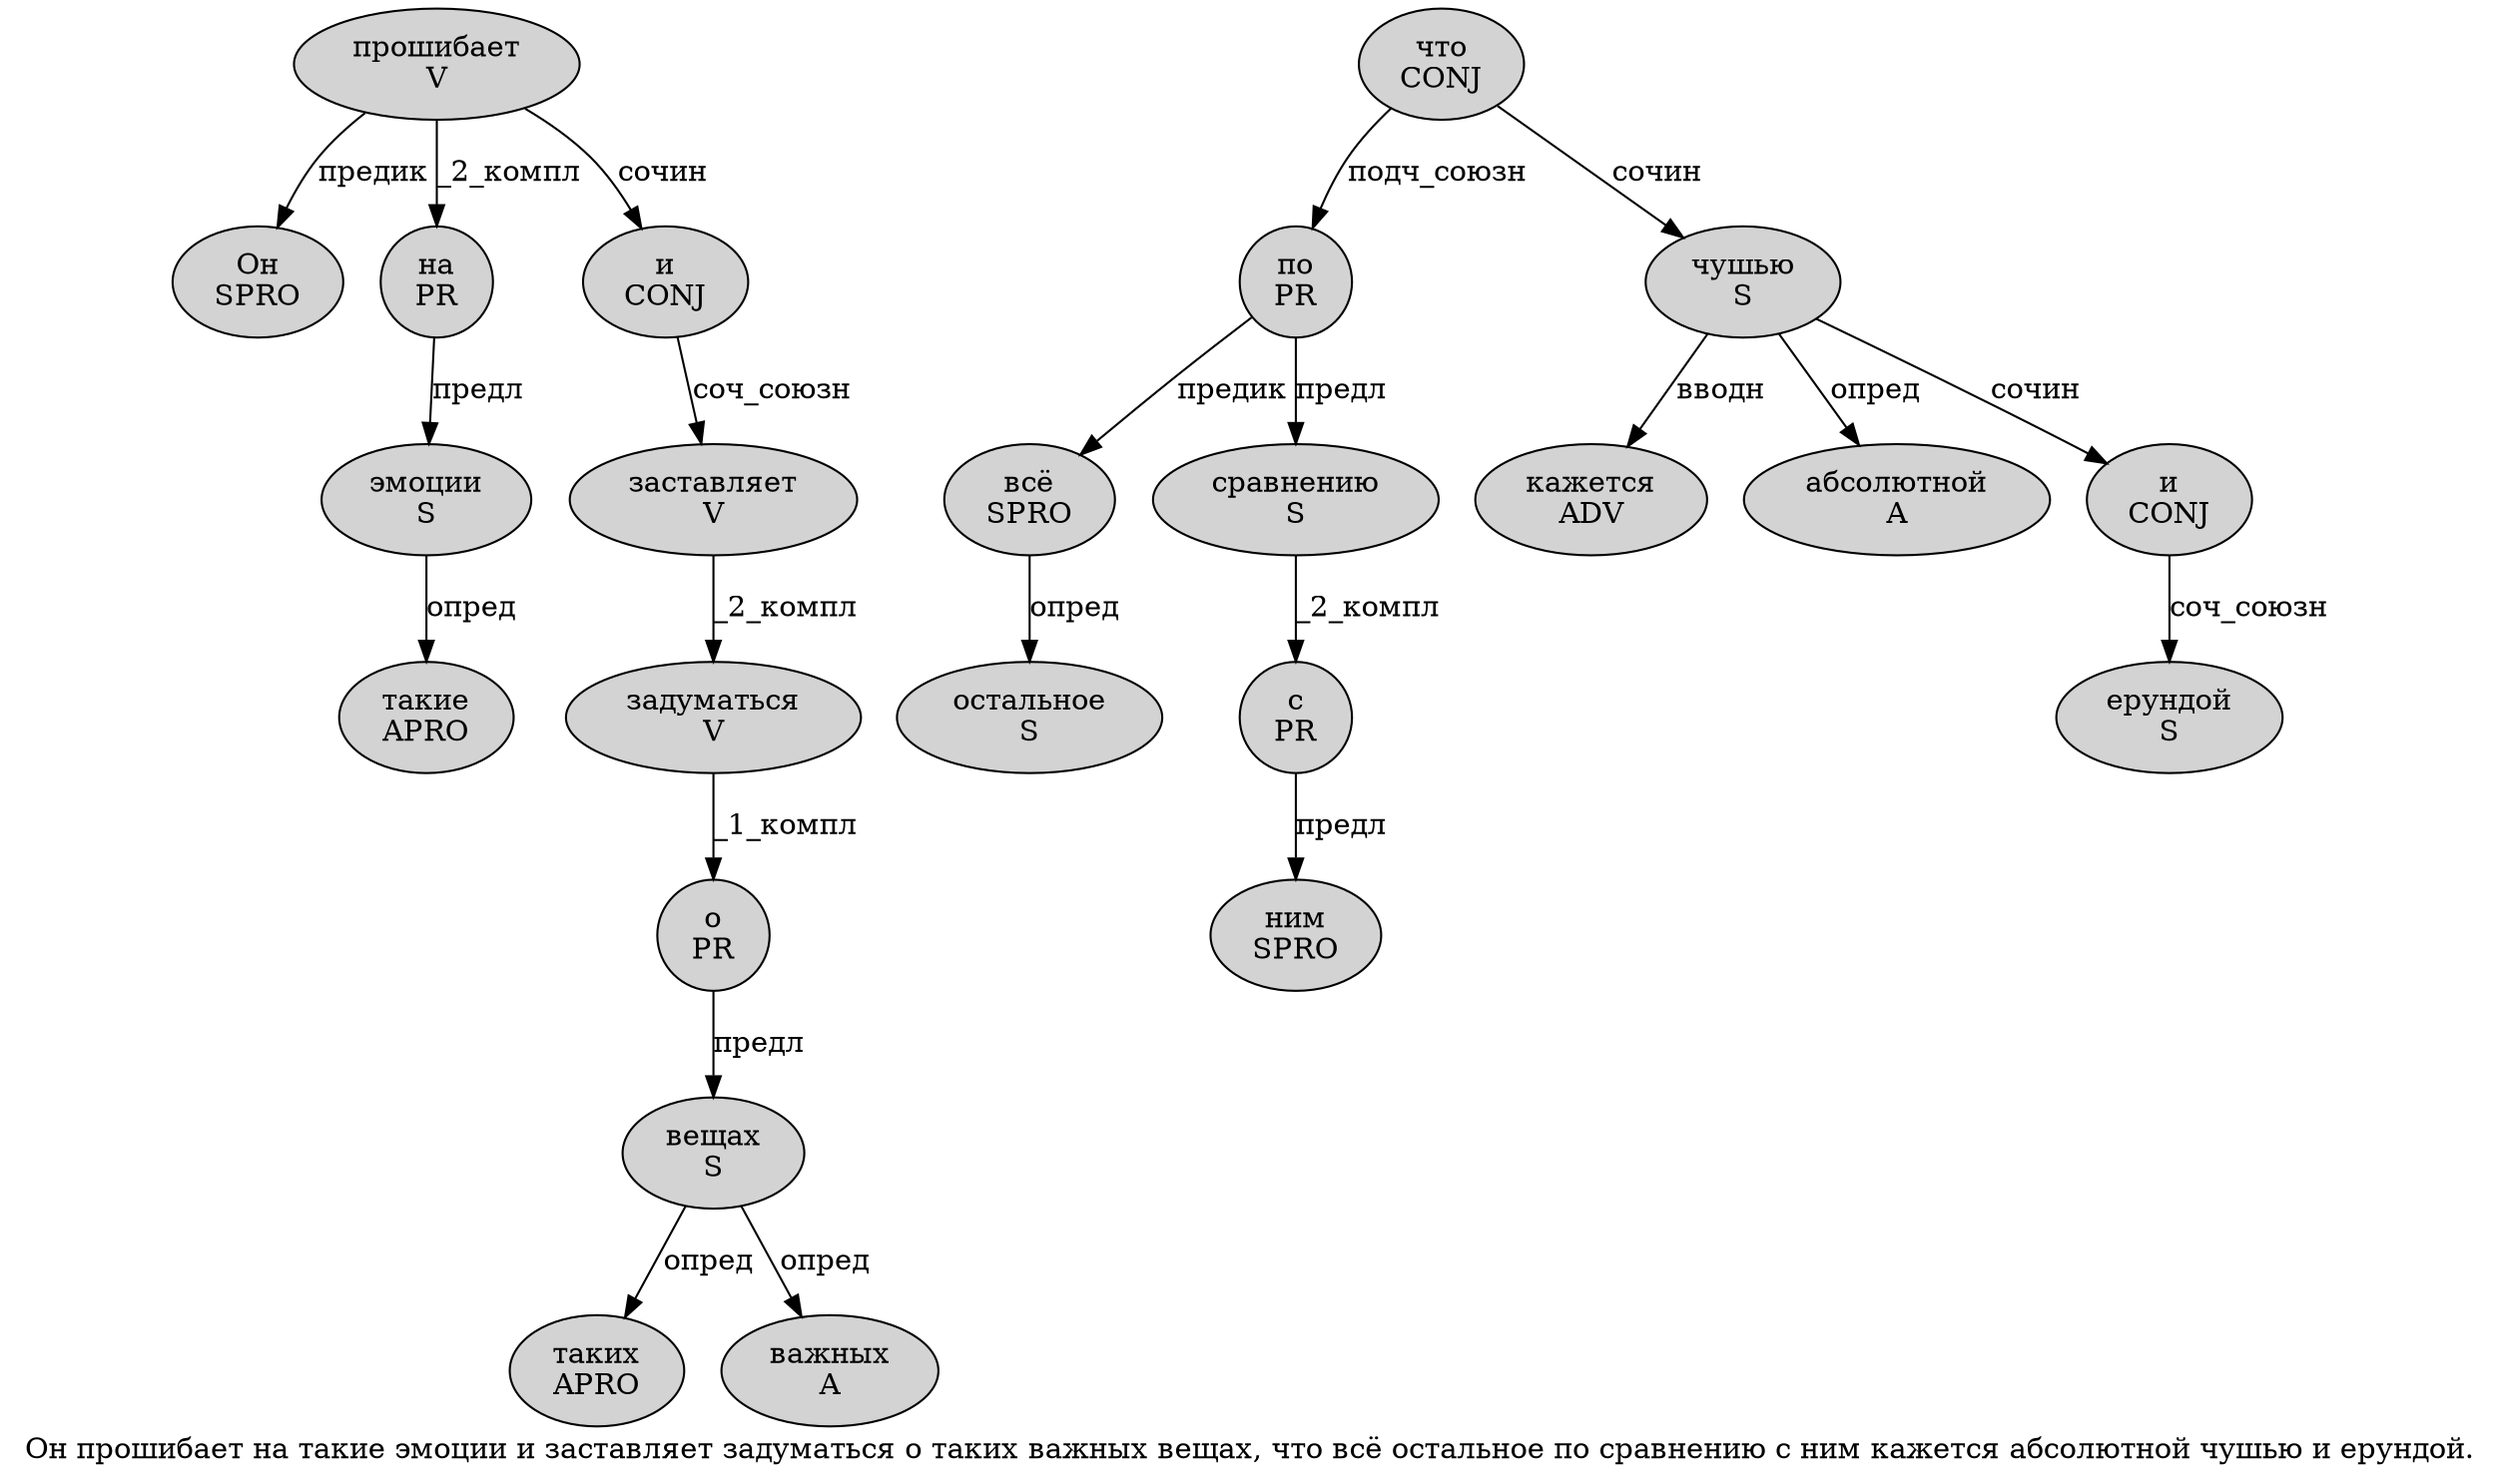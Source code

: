digraph SENTENCE_624 {
	graph [label="Он прошибает на такие эмоции и заставляет задуматься о таких важных вещах, что всё остальное по сравнению с ним кажется абсолютной чушью и ерундой."]
	node [style=filled]
		0 [label="Он
SPRO" color="" fillcolor=lightgray penwidth=1 shape=ellipse]
		1 [label="прошибает
V" color="" fillcolor=lightgray penwidth=1 shape=ellipse]
		2 [label="на
PR" color="" fillcolor=lightgray penwidth=1 shape=ellipse]
		3 [label="такие
APRO" color="" fillcolor=lightgray penwidth=1 shape=ellipse]
		4 [label="эмоции
S" color="" fillcolor=lightgray penwidth=1 shape=ellipse]
		5 [label="и
CONJ" color="" fillcolor=lightgray penwidth=1 shape=ellipse]
		6 [label="заставляет
V" color="" fillcolor=lightgray penwidth=1 shape=ellipse]
		7 [label="задуматься
V" color="" fillcolor=lightgray penwidth=1 shape=ellipse]
		8 [label="о
PR" color="" fillcolor=lightgray penwidth=1 shape=ellipse]
		9 [label="таких
APRO" color="" fillcolor=lightgray penwidth=1 shape=ellipse]
		10 [label="важных
A" color="" fillcolor=lightgray penwidth=1 shape=ellipse]
		11 [label="вещах
S" color="" fillcolor=lightgray penwidth=1 shape=ellipse]
		13 [label="что
CONJ" color="" fillcolor=lightgray penwidth=1 shape=ellipse]
		14 [label="всё
SPRO" color="" fillcolor=lightgray penwidth=1 shape=ellipse]
		15 [label="остальное
S" color="" fillcolor=lightgray penwidth=1 shape=ellipse]
		16 [label="по
PR" color="" fillcolor=lightgray penwidth=1 shape=ellipse]
		17 [label="сравнению
S" color="" fillcolor=lightgray penwidth=1 shape=ellipse]
		18 [label="с
PR" color="" fillcolor=lightgray penwidth=1 shape=ellipse]
		19 [label="ним
SPRO" color="" fillcolor=lightgray penwidth=1 shape=ellipse]
		20 [label="кажется
ADV" color="" fillcolor=lightgray penwidth=1 shape=ellipse]
		21 [label="абсолютной
A" color="" fillcolor=lightgray penwidth=1 shape=ellipse]
		22 [label="чушью
S" color="" fillcolor=lightgray penwidth=1 shape=ellipse]
		23 [label="и
CONJ" color="" fillcolor=lightgray penwidth=1 shape=ellipse]
		24 [label="ерундой
S" color="" fillcolor=lightgray penwidth=1 shape=ellipse]
			14 -> 15 [label="опред"]
			22 -> 20 [label="вводн"]
			22 -> 21 [label="опред"]
			22 -> 23 [label="сочин"]
			5 -> 6 [label="соч_союзн"]
			11 -> 9 [label="опред"]
			11 -> 10 [label="опред"]
			13 -> 16 [label="подч_союзн"]
			13 -> 22 [label="сочин"]
			18 -> 19 [label="предл"]
			7 -> 8 [label="_1_компл"]
			16 -> 14 [label="предик"]
			16 -> 17 [label="предл"]
			4 -> 3 [label="опред"]
			23 -> 24 [label="соч_союзн"]
			6 -> 7 [label="_2_компл"]
			8 -> 11 [label="предл"]
			17 -> 18 [label="_2_компл"]
			2 -> 4 [label="предл"]
			1 -> 0 [label="предик"]
			1 -> 2 [label="_2_компл"]
			1 -> 5 [label="сочин"]
}